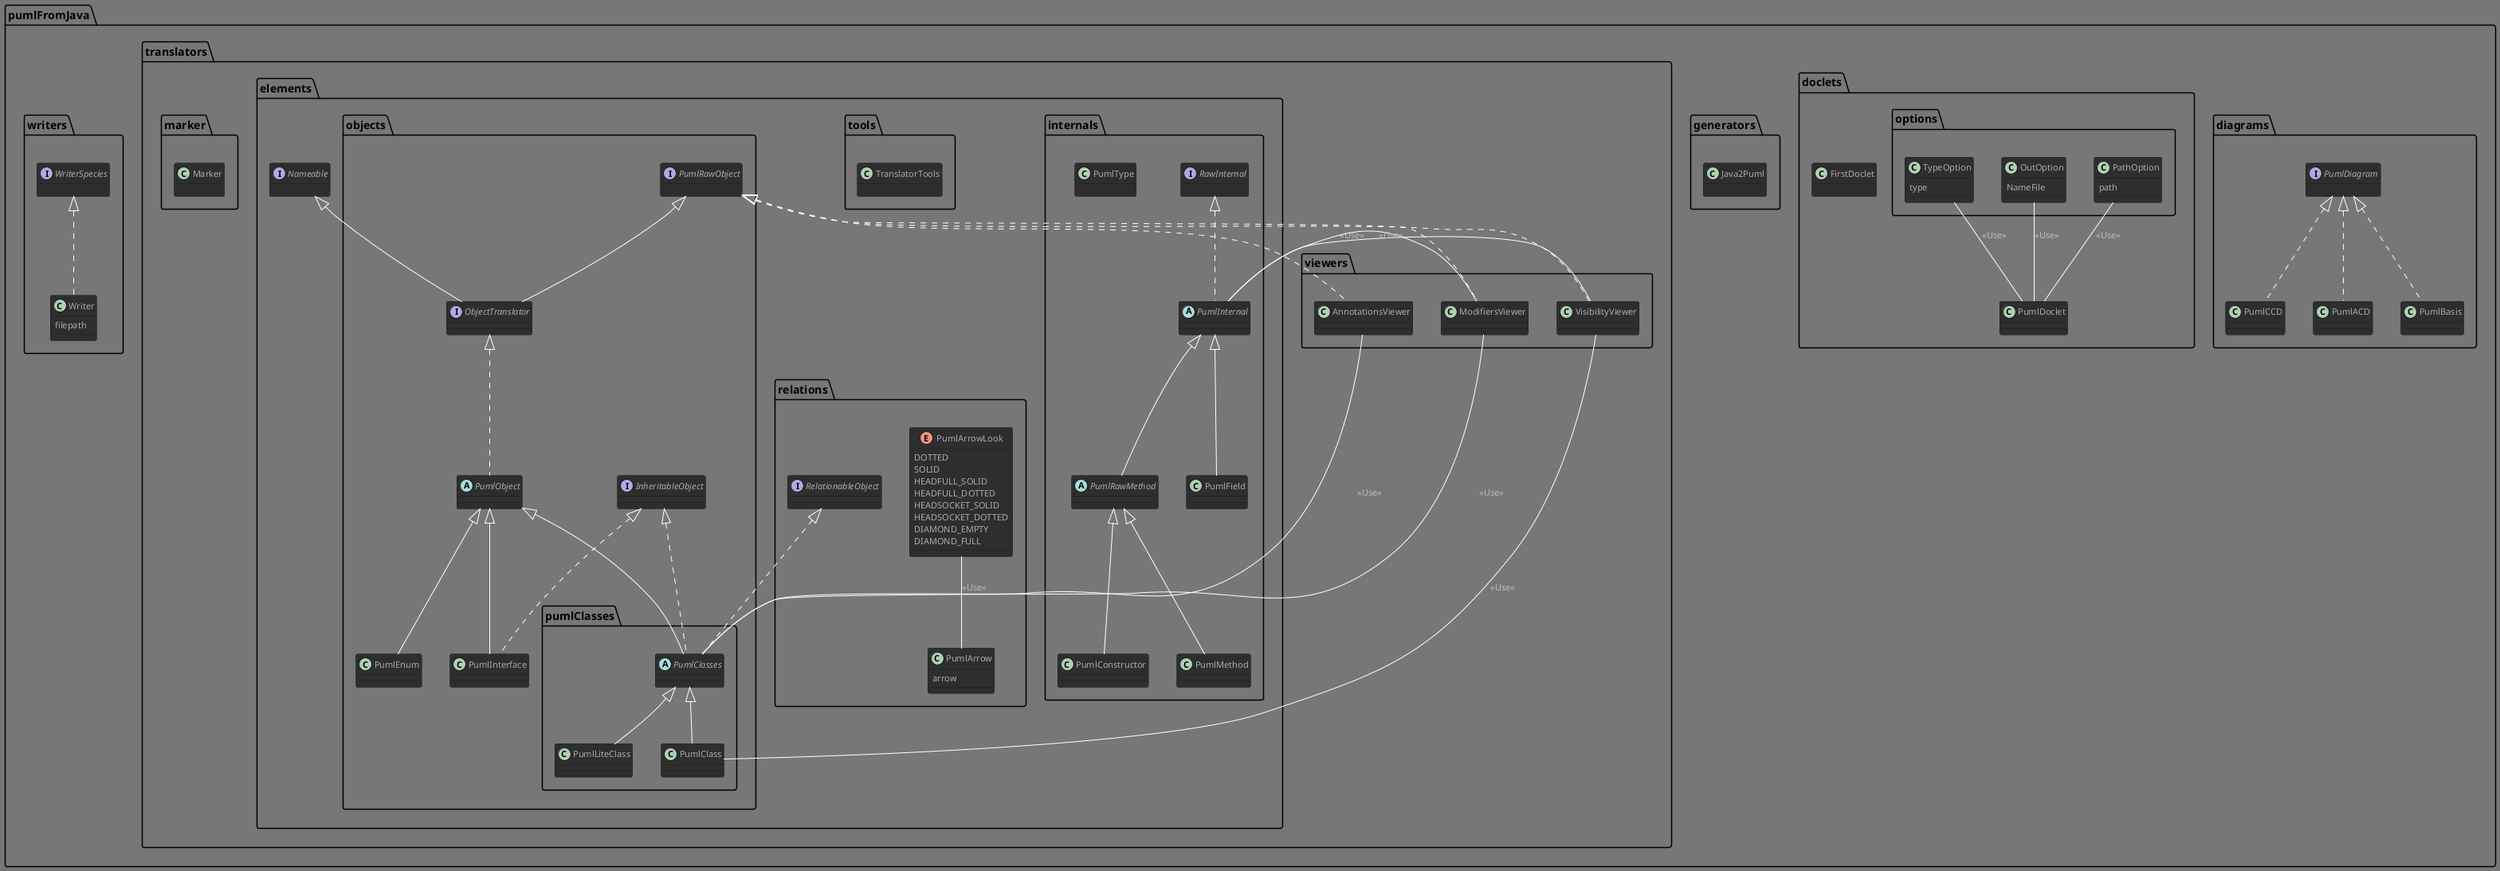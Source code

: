 @startuml
!theme reddress-darkgreen

class pumlFromJava.diagrams.PumlACD implements pumlFromJava.diagrams.PumlDiagram

class pumlFromJava.diagrams.PumlBasis implements pumlFromJava.diagrams.PumlDiagram

class pumlFromJava.diagrams.PumlCCD implements pumlFromJava.diagrams.PumlDiagram

interface pumlFromJava.diagrams.PumlDiagram
class pumlFromJava.doclets.FirstDoclet

class pumlFromJava.doclets.PumlDoclet

class pumlFromJava.doclets.options.OutOption {
NameFile

}

class pumlFromJava.doclets.options.PathOption {
path

}

class pumlFromJava.doclets.options.TypeOption {
type

}

class pumlFromJava.generators.Java2Puml

class pumlFromJava.translators.elements.internals.PumlConstructor extends pumlFromJava.translators.elements.internals.PumlRawMethod

class pumlFromJava.translators.elements.internals.PumlField extends pumlFromJava.translators.elements.internals.PumlInternal

abstract pumlFromJava.translators.elements.internals.PumlInternal implements pumlFromJava.translators.elements.internals.RawInternal

class pumlFromJava.translators.elements.internals.PumlMethod extends pumlFromJava.translators.elements.internals.PumlRawMethod

abstract pumlFromJava.translators.elements.internals.PumlRawMethod extends pumlFromJava.translators.elements.internals.PumlInternal

class pumlFromJava.translators.elements.internals.PumlType

interface pumlFromJava.translators.elements.internals.RawInternal
interface pumlFromJava.translators.elements.Nameable
interface pumlFromJava.translators.elements.objects.InheritableObject
interface pumlFromJava.translators.elements.objects.ObjectTranslator extends pumlFromJava.translators.elements.objects.PumlRawObject, pumlFromJava.translators.elements.Nameable
class pumlFromJava.translators.elements.objects.PumlEnum extends pumlFromJava.translators.elements.objects.PumlObject

class pumlFromJava.translators.elements.objects.PumlInterface extends pumlFromJava.translators.elements.objects.PumlObject implements pumlFromJava.translators.elements.objects.InheritableObject

abstract pumlFromJava.translators.elements.objects.PumlObject implements pumlFromJava.translators.elements.objects.ObjectTranslator

interface pumlFromJava.translators.elements.objects.PumlRawObject
class pumlFromJava.translators.elements.objects.pumlClasses.PumlClass extends pumlFromJava.translators.elements.objects.pumlClasses.PumlClasses

abstract pumlFromJava.translators.elements.objects.pumlClasses.PumlClasses extends pumlFromJava.translators.elements.objects.PumlObject implements pumlFromJava.translators.elements.objects.InheritableObject, pumlFromJava.translators.elements.relations.RelationableObject

class pumlFromJava.translators.elements.objects.pumlClasses.PumlLiteClass extends pumlFromJava.translators.elements.objects.pumlClasses.PumlClasses

class pumlFromJava.translators.elements.relations.PumlArrow {
arrow

}

enum pumlFromJava.translators.elements.relations.PumlArrowLook {
DOTTED
SOLID
HEADFULL_SOLID
HEADFULL_DOTTED
HEADSOCKET_SOLID
HEADSOCKET_DOTTED
DIAMOND_EMPTY
DIAMOND_FULL

}
interface pumlFromJava.translators.elements.relations.RelationableObject
class pumlFromJava.translators.elements.tools.TranslatorTools

class pumlFromJava.translators.marker.Marker

class pumlFromJava.translators.viewers.AnnotationsViewer implements pumlFromJava.translators.elements.objects.PumlRawObject

class pumlFromJava.translators.viewers.ModifiersViewer implements pumlFromJava.translators.elements.objects.PumlRawObject

class pumlFromJava.translators.viewers.VisibilityViewer implements pumlFromJava.translators.elements.objects.PumlRawObject

class pumlFromJava.writers.Writer implements pumlFromJava.writers.WriterSpecies {
filepath

}

interface pumlFromJava.writers.WriterSpecies
pumlFromJava.doclets.options.PathOption -- PumlDoclet : <<Use>>
pumlFromJava.doclets.options.OutOption -- PumlDoclet : <<Use>>
pumlFromJava.doclets.options.TypeOption -- PumlDoclet : <<Use>>
pumlFromJava.translators.viewers.VisibilityViewer -- PumlInternal : <<Use>>
pumlFromJava.translators.viewers.ModifiersViewer -- PumlInternal : <<Use>>
pumlFromJava.translators.viewers.VisibilityViewer -- PumlClass : <<Use>>
pumlFromJava.translators.viewers.ModifiersViewer -- PumlClasses : <<Use>>
pumlFromJava.translators.viewers.AnnotationsViewer -- PumlClasses : <<Use>>
pumlFromJava.translators.elements.relations.PumlArrowLook -- PumlArrow : <<Use>>

@enduml

